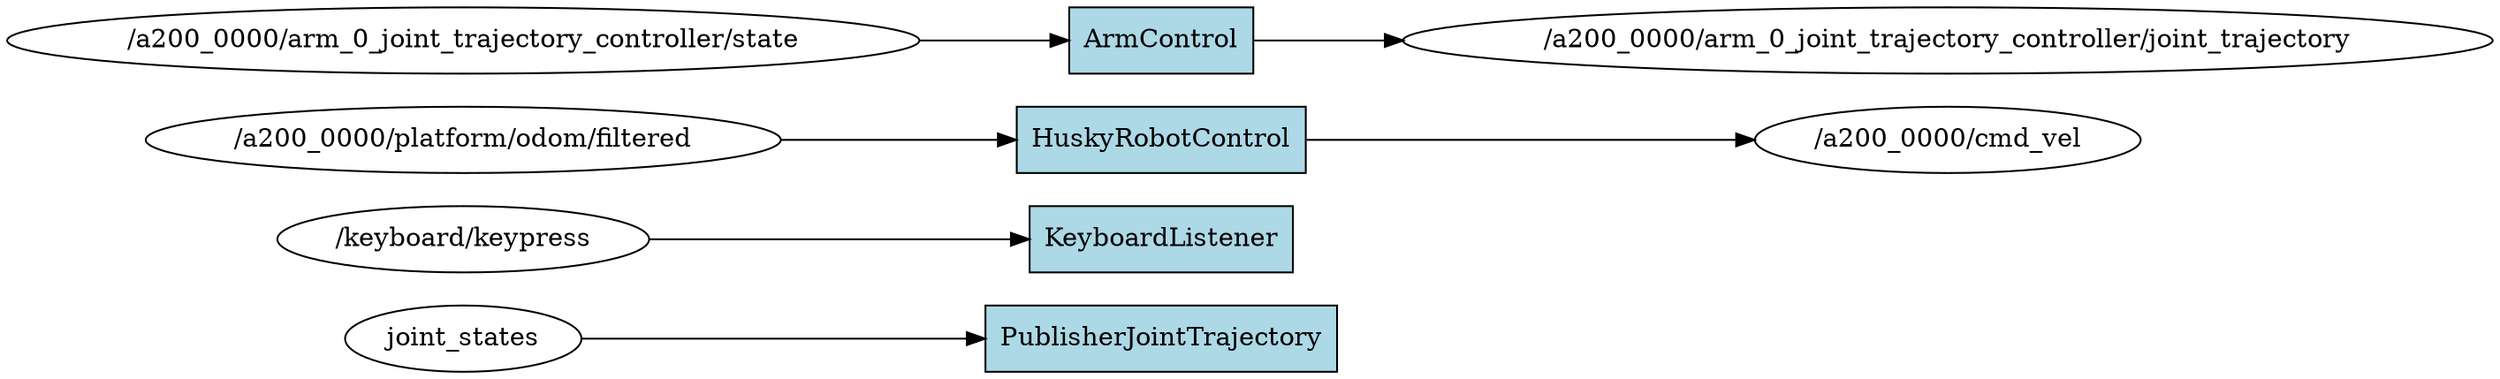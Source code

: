 digraph ROS2_Computation_Graph {
  rankdir=LR;
  node [shape=box, style=filled, fillcolor=lightgray];
  "joint_states" [shape=ellipse, fillcolor=white];
  "joint_states" -> "PublisherJointTrajectory";
  "/keyboard/keypress" [shape=ellipse, fillcolor=white];
  "/keyboard/keypress" -> "KeyboardListener";
  "/a200_0000/cmd_vel" [shape=ellipse, fillcolor=white];
  "HuskyRobotControl" -> "/a200_0000/cmd_vel";
  "/a200_0000/platform/odom/filtered" [shape=ellipse, fillcolor=white];
  "/a200_0000/platform/odom/filtered" -> "HuskyRobotControl";
  "/a200_0000/arm_0_joint_trajectory_controller/joint_trajectory" [shape=ellipse, fillcolor=white];
  "ArmControl" -> "/a200_0000/arm_0_joint_trajectory_controller/joint_trajectory";
  "/a200_0000/arm_0_joint_trajectory_controller/state" [shape=ellipse, fillcolor=white];
  "/a200_0000/arm_0_joint_trajectory_controller/state" -> "ArmControl";
  "ArmControl" [shape=box, fillcolor=lightblue];
  "PublisherJointTrajectory" [shape=box, fillcolor=lightblue];
  "KeyboardListener" [shape=box, fillcolor=lightblue];
  "HuskyRobotControl" [shape=box, fillcolor=lightblue];
}